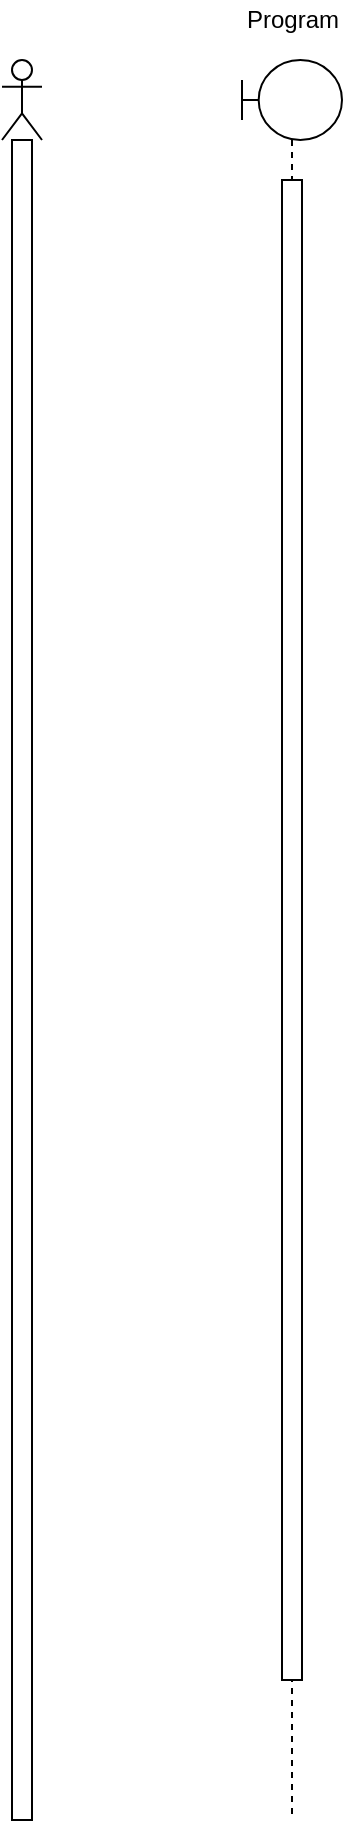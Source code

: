 <mxfile version="13.8.1" type="github">
  <diagram id="kgpKYQtTHZ0yAKxKKP6v" name="Page-1">
    <mxGraphModel dx="946" dy="662" grid="1" gridSize="10" guides="1" tooltips="1" connect="1" arrows="1" fold="1" page="1" pageScale="1" pageWidth="850" pageHeight="1100" math="0" shadow="0">
      <root>
        <mxCell id="0" />
        <mxCell id="1" parent="0" />
        <mxCell id="bs9VvFrtfqqxm3IwWi3V-1" value="" style="shape=umlLifeline;participant=umlActor;perimeter=lifelinePerimeter;whiteSpace=wrap;html=1;container=1;collapsible=0;recursiveResize=0;verticalAlign=top;spacingTop=36;outlineConnect=0;" parent="1" vertex="1">
          <mxGeometry x="60" y="50" width="20" height="880" as="geometry" />
        </mxCell>
        <mxCell id="bs9VvFrtfqqxm3IwWi3V-2" value="" style="html=1;points=[];perimeter=orthogonalPerimeter;" parent="bs9VvFrtfqqxm3IwWi3V-1" vertex="1">
          <mxGeometry x="5" y="40" width="10" height="840" as="geometry" />
        </mxCell>
        <mxCell id="bs9VvFrtfqqxm3IwWi3V-3" value="" style="shape=umlLifeline;participant=umlBoundary;perimeter=lifelinePerimeter;whiteSpace=wrap;html=1;container=1;collapsible=0;recursiveResize=0;verticalAlign=top;spacingTop=36;outlineConnect=0;" parent="1" vertex="1">
          <mxGeometry x="180" y="50" width="50" height="880" as="geometry" />
        </mxCell>
        <mxCell id="bs9VvFrtfqqxm3IwWi3V-4" value="" style="html=1;points=[];perimeter=orthogonalPerimeter;" parent="bs9VvFrtfqqxm3IwWi3V-3" vertex="1">
          <mxGeometry x="20" y="60" width="10" height="750" as="geometry" />
        </mxCell>
        <mxCell id="bs9VvFrtfqqxm3IwWi3V-5" value="Program" style="text;html=1;align=center;verticalAlign=middle;resizable=0;points=[];autosize=1;" parent="1" vertex="1">
          <mxGeometry x="175" y="20" width="60" height="20" as="geometry" />
        </mxCell>
      </root>
    </mxGraphModel>
  </diagram>
</mxfile>
